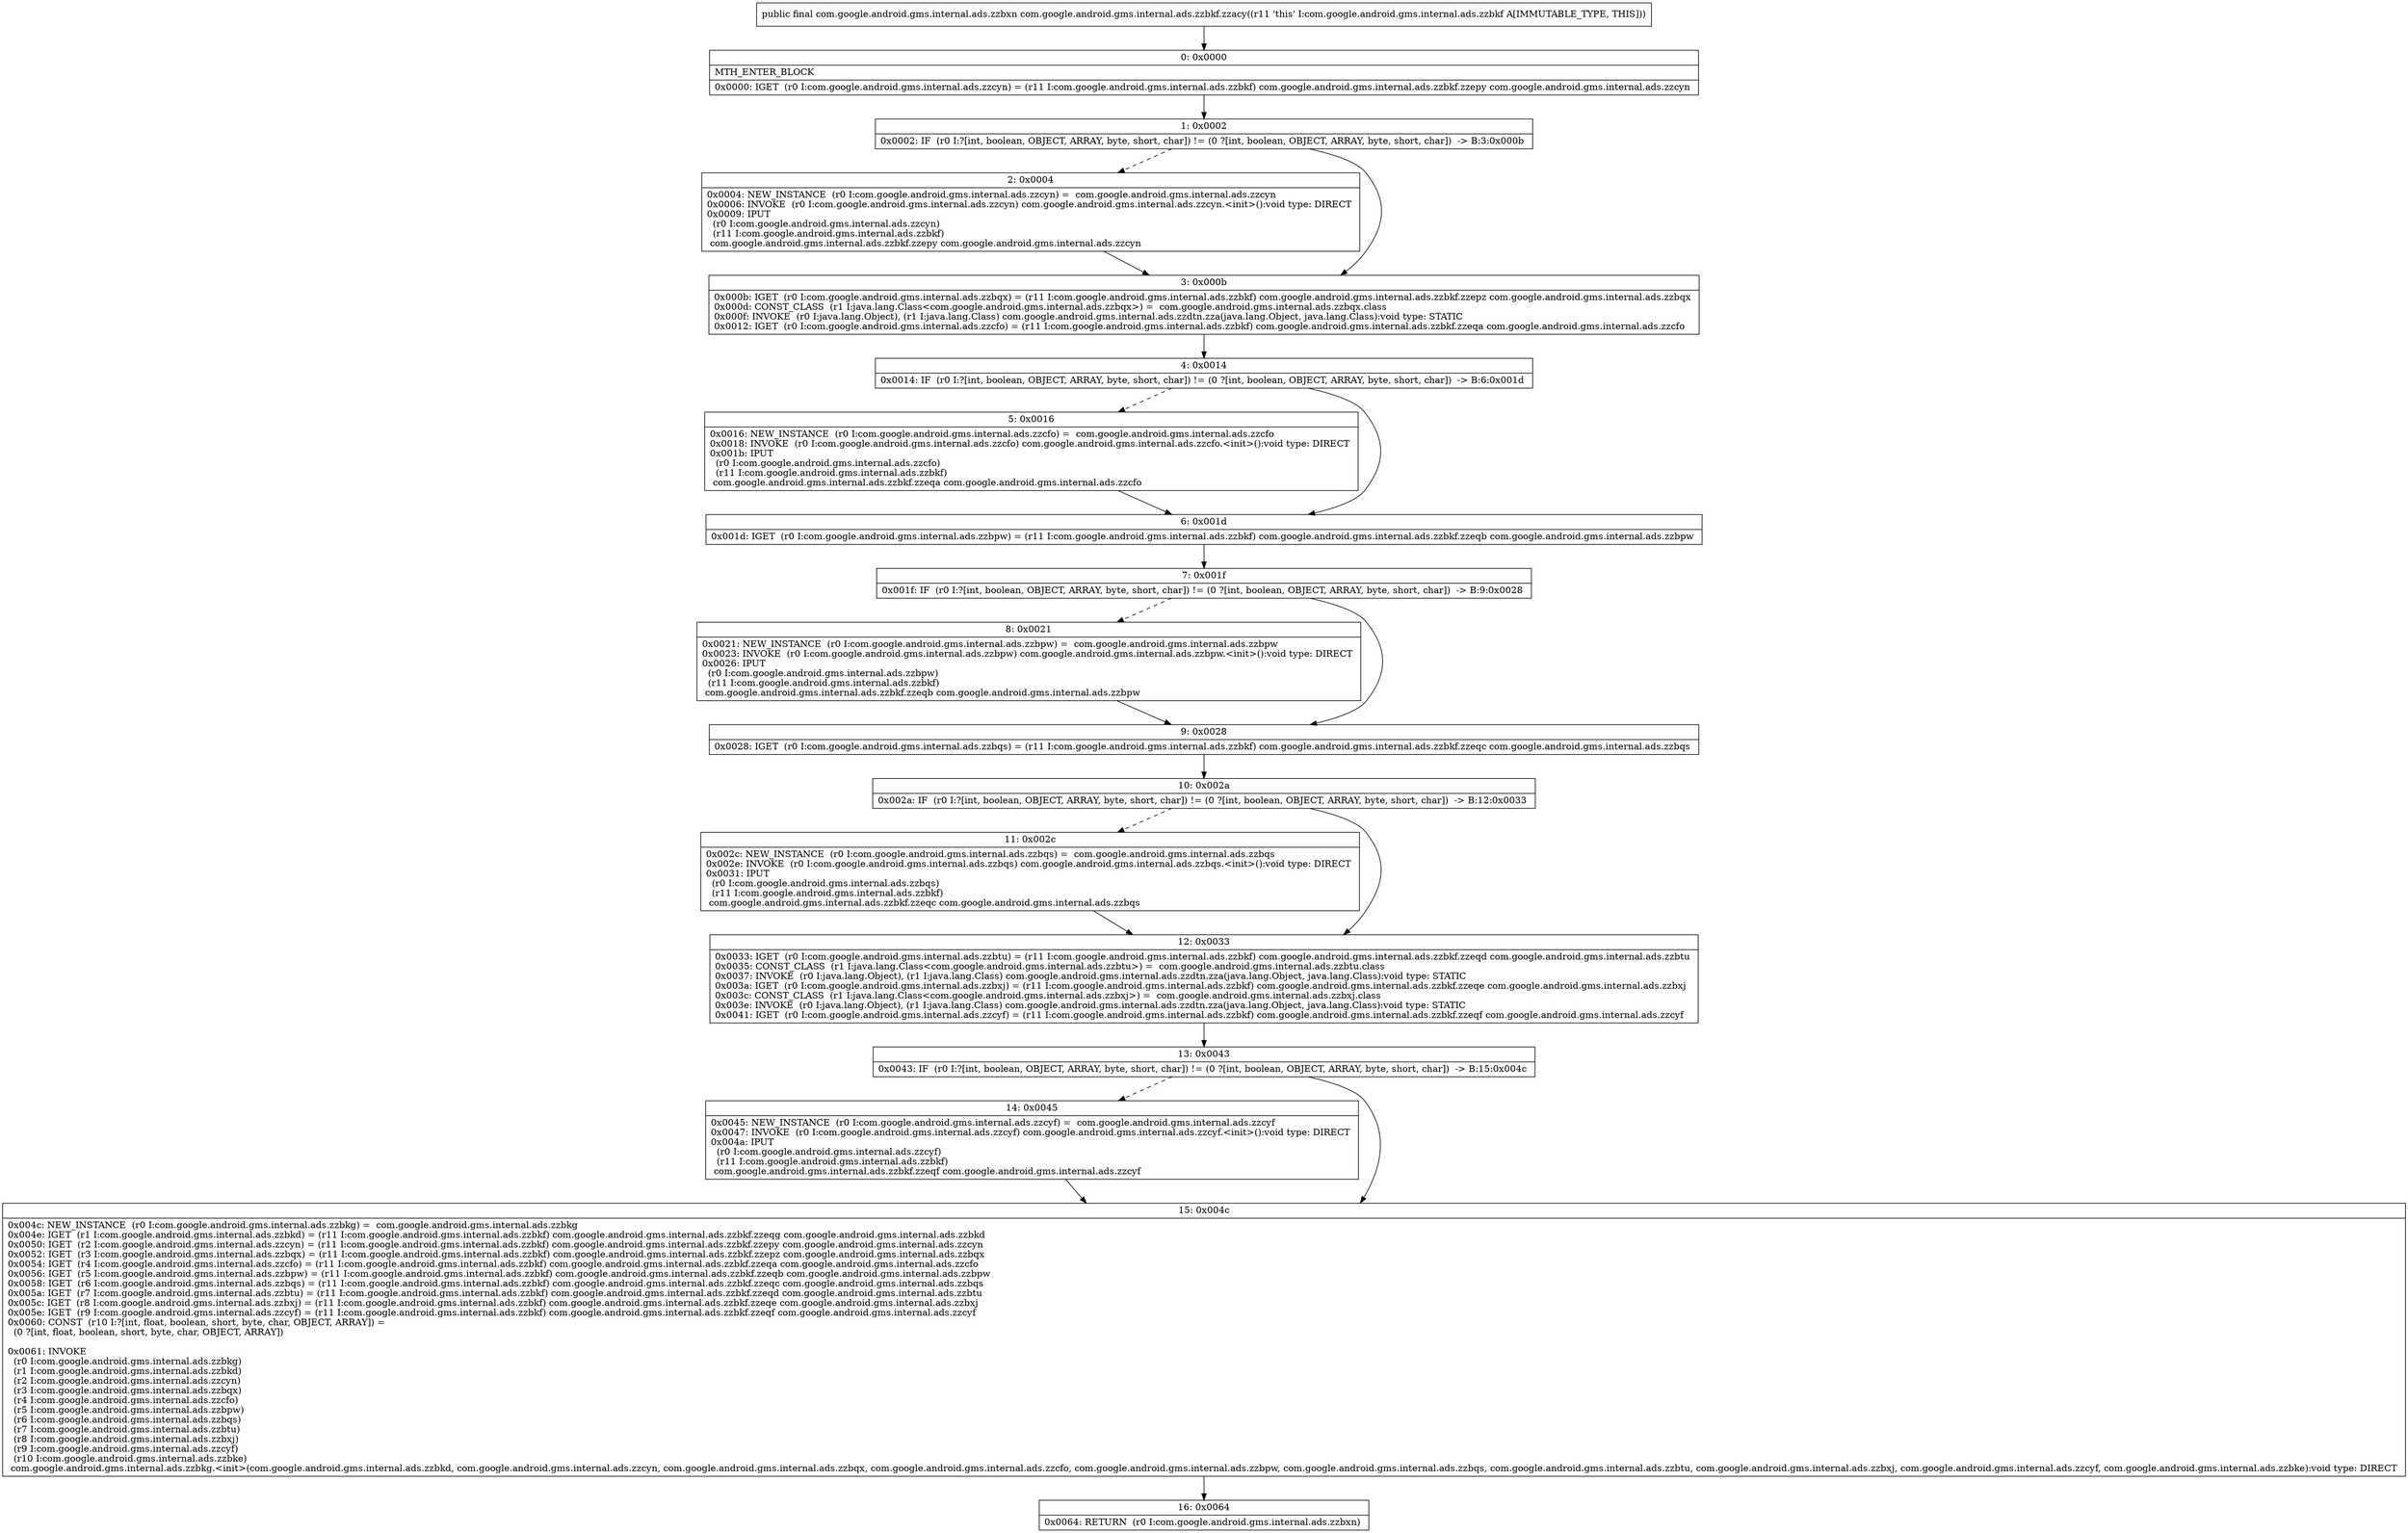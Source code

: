 digraph "CFG forcom.google.android.gms.internal.ads.zzbkf.zzacy()Lcom\/google\/android\/gms\/internal\/ads\/zzbxn;" {
Node_0 [shape=record,label="{0\:\ 0x0000|MTH_ENTER_BLOCK\l|0x0000: IGET  (r0 I:com.google.android.gms.internal.ads.zzcyn) = (r11 I:com.google.android.gms.internal.ads.zzbkf) com.google.android.gms.internal.ads.zzbkf.zzepy com.google.android.gms.internal.ads.zzcyn \l}"];
Node_1 [shape=record,label="{1\:\ 0x0002|0x0002: IF  (r0 I:?[int, boolean, OBJECT, ARRAY, byte, short, char]) != (0 ?[int, boolean, OBJECT, ARRAY, byte, short, char])  \-\> B:3:0x000b \l}"];
Node_2 [shape=record,label="{2\:\ 0x0004|0x0004: NEW_INSTANCE  (r0 I:com.google.android.gms.internal.ads.zzcyn) =  com.google.android.gms.internal.ads.zzcyn \l0x0006: INVOKE  (r0 I:com.google.android.gms.internal.ads.zzcyn) com.google.android.gms.internal.ads.zzcyn.\<init\>():void type: DIRECT \l0x0009: IPUT  \l  (r0 I:com.google.android.gms.internal.ads.zzcyn)\l  (r11 I:com.google.android.gms.internal.ads.zzbkf)\l com.google.android.gms.internal.ads.zzbkf.zzepy com.google.android.gms.internal.ads.zzcyn \l}"];
Node_3 [shape=record,label="{3\:\ 0x000b|0x000b: IGET  (r0 I:com.google.android.gms.internal.ads.zzbqx) = (r11 I:com.google.android.gms.internal.ads.zzbkf) com.google.android.gms.internal.ads.zzbkf.zzepz com.google.android.gms.internal.ads.zzbqx \l0x000d: CONST_CLASS  (r1 I:java.lang.Class\<com.google.android.gms.internal.ads.zzbqx\>) =  com.google.android.gms.internal.ads.zzbqx.class \l0x000f: INVOKE  (r0 I:java.lang.Object), (r1 I:java.lang.Class) com.google.android.gms.internal.ads.zzdtn.zza(java.lang.Object, java.lang.Class):void type: STATIC \l0x0012: IGET  (r0 I:com.google.android.gms.internal.ads.zzcfo) = (r11 I:com.google.android.gms.internal.ads.zzbkf) com.google.android.gms.internal.ads.zzbkf.zzeqa com.google.android.gms.internal.ads.zzcfo \l}"];
Node_4 [shape=record,label="{4\:\ 0x0014|0x0014: IF  (r0 I:?[int, boolean, OBJECT, ARRAY, byte, short, char]) != (0 ?[int, boolean, OBJECT, ARRAY, byte, short, char])  \-\> B:6:0x001d \l}"];
Node_5 [shape=record,label="{5\:\ 0x0016|0x0016: NEW_INSTANCE  (r0 I:com.google.android.gms.internal.ads.zzcfo) =  com.google.android.gms.internal.ads.zzcfo \l0x0018: INVOKE  (r0 I:com.google.android.gms.internal.ads.zzcfo) com.google.android.gms.internal.ads.zzcfo.\<init\>():void type: DIRECT \l0x001b: IPUT  \l  (r0 I:com.google.android.gms.internal.ads.zzcfo)\l  (r11 I:com.google.android.gms.internal.ads.zzbkf)\l com.google.android.gms.internal.ads.zzbkf.zzeqa com.google.android.gms.internal.ads.zzcfo \l}"];
Node_6 [shape=record,label="{6\:\ 0x001d|0x001d: IGET  (r0 I:com.google.android.gms.internal.ads.zzbpw) = (r11 I:com.google.android.gms.internal.ads.zzbkf) com.google.android.gms.internal.ads.zzbkf.zzeqb com.google.android.gms.internal.ads.zzbpw \l}"];
Node_7 [shape=record,label="{7\:\ 0x001f|0x001f: IF  (r0 I:?[int, boolean, OBJECT, ARRAY, byte, short, char]) != (0 ?[int, boolean, OBJECT, ARRAY, byte, short, char])  \-\> B:9:0x0028 \l}"];
Node_8 [shape=record,label="{8\:\ 0x0021|0x0021: NEW_INSTANCE  (r0 I:com.google.android.gms.internal.ads.zzbpw) =  com.google.android.gms.internal.ads.zzbpw \l0x0023: INVOKE  (r0 I:com.google.android.gms.internal.ads.zzbpw) com.google.android.gms.internal.ads.zzbpw.\<init\>():void type: DIRECT \l0x0026: IPUT  \l  (r0 I:com.google.android.gms.internal.ads.zzbpw)\l  (r11 I:com.google.android.gms.internal.ads.zzbkf)\l com.google.android.gms.internal.ads.zzbkf.zzeqb com.google.android.gms.internal.ads.zzbpw \l}"];
Node_9 [shape=record,label="{9\:\ 0x0028|0x0028: IGET  (r0 I:com.google.android.gms.internal.ads.zzbqs) = (r11 I:com.google.android.gms.internal.ads.zzbkf) com.google.android.gms.internal.ads.zzbkf.zzeqc com.google.android.gms.internal.ads.zzbqs \l}"];
Node_10 [shape=record,label="{10\:\ 0x002a|0x002a: IF  (r0 I:?[int, boolean, OBJECT, ARRAY, byte, short, char]) != (0 ?[int, boolean, OBJECT, ARRAY, byte, short, char])  \-\> B:12:0x0033 \l}"];
Node_11 [shape=record,label="{11\:\ 0x002c|0x002c: NEW_INSTANCE  (r0 I:com.google.android.gms.internal.ads.zzbqs) =  com.google.android.gms.internal.ads.zzbqs \l0x002e: INVOKE  (r0 I:com.google.android.gms.internal.ads.zzbqs) com.google.android.gms.internal.ads.zzbqs.\<init\>():void type: DIRECT \l0x0031: IPUT  \l  (r0 I:com.google.android.gms.internal.ads.zzbqs)\l  (r11 I:com.google.android.gms.internal.ads.zzbkf)\l com.google.android.gms.internal.ads.zzbkf.zzeqc com.google.android.gms.internal.ads.zzbqs \l}"];
Node_12 [shape=record,label="{12\:\ 0x0033|0x0033: IGET  (r0 I:com.google.android.gms.internal.ads.zzbtu) = (r11 I:com.google.android.gms.internal.ads.zzbkf) com.google.android.gms.internal.ads.zzbkf.zzeqd com.google.android.gms.internal.ads.zzbtu \l0x0035: CONST_CLASS  (r1 I:java.lang.Class\<com.google.android.gms.internal.ads.zzbtu\>) =  com.google.android.gms.internal.ads.zzbtu.class \l0x0037: INVOKE  (r0 I:java.lang.Object), (r1 I:java.lang.Class) com.google.android.gms.internal.ads.zzdtn.zza(java.lang.Object, java.lang.Class):void type: STATIC \l0x003a: IGET  (r0 I:com.google.android.gms.internal.ads.zzbxj) = (r11 I:com.google.android.gms.internal.ads.zzbkf) com.google.android.gms.internal.ads.zzbkf.zzeqe com.google.android.gms.internal.ads.zzbxj \l0x003c: CONST_CLASS  (r1 I:java.lang.Class\<com.google.android.gms.internal.ads.zzbxj\>) =  com.google.android.gms.internal.ads.zzbxj.class \l0x003e: INVOKE  (r0 I:java.lang.Object), (r1 I:java.lang.Class) com.google.android.gms.internal.ads.zzdtn.zza(java.lang.Object, java.lang.Class):void type: STATIC \l0x0041: IGET  (r0 I:com.google.android.gms.internal.ads.zzcyf) = (r11 I:com.google.android.gms.internal.ads.zzbkf) com.google.android.gms.internal.ads.zzbkf.zzeqf com.google.android.gms.internal.ads.zzcyf \l}"];
Node_13 [shape=record,label="{13\:\ 0x0043|0x0043: IF  (r0 I:?[int, boolean, OBJECT, ARRAY, byte, short, char]) != (0 ?[int, boolean, OBJECT, ARRAY, byte, short, char])  \-\> B:15:0x004c \l}"];
Node_14 [shape=record,label="{14\:\ 0x0045|0x0045: NEW_INSTANCE  (r0 I:com.google.android.gms.internal.ads.zzcyf) =  com.google.android.gms.internal.ads.zzcyf \l0x0047: INVOKE  (r0 I:com.google.android.gms.internal.ads.zzcyf) com.google.android.gms.internal.ads.zzcyf.\<init\>():void type: DIRECT \l0x004a: IPUT  \l  (r0 I:com.google.android.gms.internal.ads.zzcyf)\l  (r11 I:com.google.android.gms.internal.ads.zzbkf)\l com.google.android.gms.internal.ads.zzbkf.zzeqf com.google.android.gms.internal.ads.zzcyf \l}"];
Node_15 [shape=record,label="{15\:\ 0x004c|0x004c: NEW_INSTANCE  (r0 I:com.google.android.gms.internal.ads.zzbkg) =  com.google.android.gms.internal.ads.zzbkg \l0x004e: IGET  (r1 I:com.google.android.gms.internal.ads.zzbkd) = (r11 I:com.google.android.gms.internal.ads.zzbkf) com.google.android.gms.internal.ads.zzbkf.zzeqg com.google.android.gms.internal.ads.zzbkd \l0x0050: IGET  (r2 I:com.google.android.gms.internal.ads.zzcyn) = (r11 I:com.google.android.gms.internal.ads.zzbkf) com.google.android.gms.internal.ads.zzbkf.zzepy com.google.android.gms.internal.ads.zzcyn \l0x0052: IGET  (r3 I:com.google.android.gms.internal.ads.zzbqx) = (r11 I:com.google.android.gms.internal.ads.zzbkf) com.google.android.gms.internal.ads.zzbkf.zzepz com.google.android.gms.internal.ads.zzbqx \l0x0054: IGET  (r4 I:com.google.android.gms.internal.ads.zzcfo) = (r11 I:com.google.android.gms.internal.ads.zzbkf) com.google.android.gms.internal.ads.zzbkf.zzeqa com.google.android.gms.internal.ads.zzcfo \l0x0056: IGET  (r5 I:com.google.android.gms.internal.ads.zzbpw) = (r11 I:com.google.android.gms.internal.ads.zzbkf) com.google.android.gms.internal.ads.zzbkf.zzeqb com.google.android.gms.internal.ads.zzbpw \l0x0058: IGET  (r6 I:com.google.android.gms.internal.ads.zzbqs) = (r11 I:com.google.android.gms.internal.ads.zzbkf) com.google.android.gms.internal.ads.zzbkf.zzeqc com.google.android.gms.internal.ads.zzbqs \l0x005a: IGET  (r7 I:com.google.android.gms.internal.ads.zzbtu) = (r11 I:com.google.android.gms.internal.ads.zzbkf) com.google.android.gms.internal.ads.zzbkf.zzeqd com.google.android.gms.internal.ads.zzbtu \l0x005c: IGET  (r8 I:com.google.android.gms.internal.ads.zzbxj) = (r11 I:com.google.android.gms.internal.ads.zzbkf) com.google.android.gms.internal.ads.zzbkf.zzeqe com.google.android.gms.internal.ads.zzbxj \l0x005e: IGET  (r9 I:com.google.android.gms.internal.ads.zzcyf) = (r11 I:com.google.android.gms.internal.ads.zzbkf) com.google.android.gms.internal.ads.zzbkf.zzeqf com.google.android.gms.internal.ads.zzcyf \l0x0060: CONST  (r10 I:?[int, float, boolean, short, byte, char, OBJECT, ARRAY]) = \l  (0 ?[int, float, boolean, short, byte, char, OBJECT, ARRAY])\l \l0x0061: INVOKE  \l  (r0 I:com.google.android.gms.internal.ads.zzbkg)\l  (r1 I:com.google.android.gms.internal.ads.zzbkd)\l  (r2 I:com.google.android.gms.internal.ads.zzcyn)\l  (r3 I:com.google.android.gms.internal.ads.zzbqx)\l  (r4 I:com.google.android.gms.internal.ads.zzcfo)\l  (r5 I:com.google.android.gms.internal.ads.zzbpw)\l  (r6 I:com.google.android.gms.internal.ads.zzbqs)\l  (r7 I:com.google.android.gms.internal.ads.zzbtu)\l  (r8 I:com.google.android.gms.internal.ads.zzbxj)\l  (r9 I:com.google.android.gms.internal.ads.zzcyf)\l  (r10 I:com.google.android.gms.internal.ads.zzbke)\l com.google.android.gms.internal.ads.zzbkg.\<init\>(com.google.android.gms.internal.ads.zzbkd, com.google.android.gms.internal.ads.zzcyn, com.google.android.gms.internal.ads.zzbqx, com.google.android.gms.internal.ads.zzcfo, com.google.android.gms.internal.ads.zzbpw, com.google.android.gms.internal.ads.zzbqs, com.google.android.gms.internal.ads.zzbtu, com.google.android.gms.internal.ads.zzbxj, com.google.android.gms.internal.ads.zzcyf, com.google.android.gms.internal.ads.zzbke):void type: DIRECT \l}"];
Node_16 [shape=record,label="{16\:\ 0x0064|0x0064: RETURN  (r0 I:com.google.android.gms.internal.ads.zzbxn) \l}"];
MethodNode[shape=record,label="{public final com.google.android.gms.internal.ads.zzbxn com.google.android.gms.internal.ads.zzbkf.zzacy((r11 'this' I:com.google.android.gms.internal.ads.zzbkf A[IMMUTABLE_TYPE, THIS])) }"];
MethodNode -> Node_0;
Node_0 -> Node_1;
Node_1 -> Node_2[style=dashed];
Node_1 -> Node_3;
Node_2 -> Node_3;
Node_3 -> Node_4;
Node_4 -> Node_5[style=dashed];
Node_4 -> Node_6;
Node_5 -> Node_6;
Node_6 -> Node_7;
Node_7 -> Node_8[style=dashed];
Node_7 -> Node_9;
Node_8 -> Node_9;
Node_9 -> Node_10;
Node_10 -> Node_11[style=dashed];
Node_10 -> Node_12;
Node_11 -> Node_12;
Node_12 -> Node_13;
Node_13 -> Node_14[style=dashed];
Node_13 -> Node_15;
Node_14 -> Node_15;
Node_15 -> Node_16;
}

